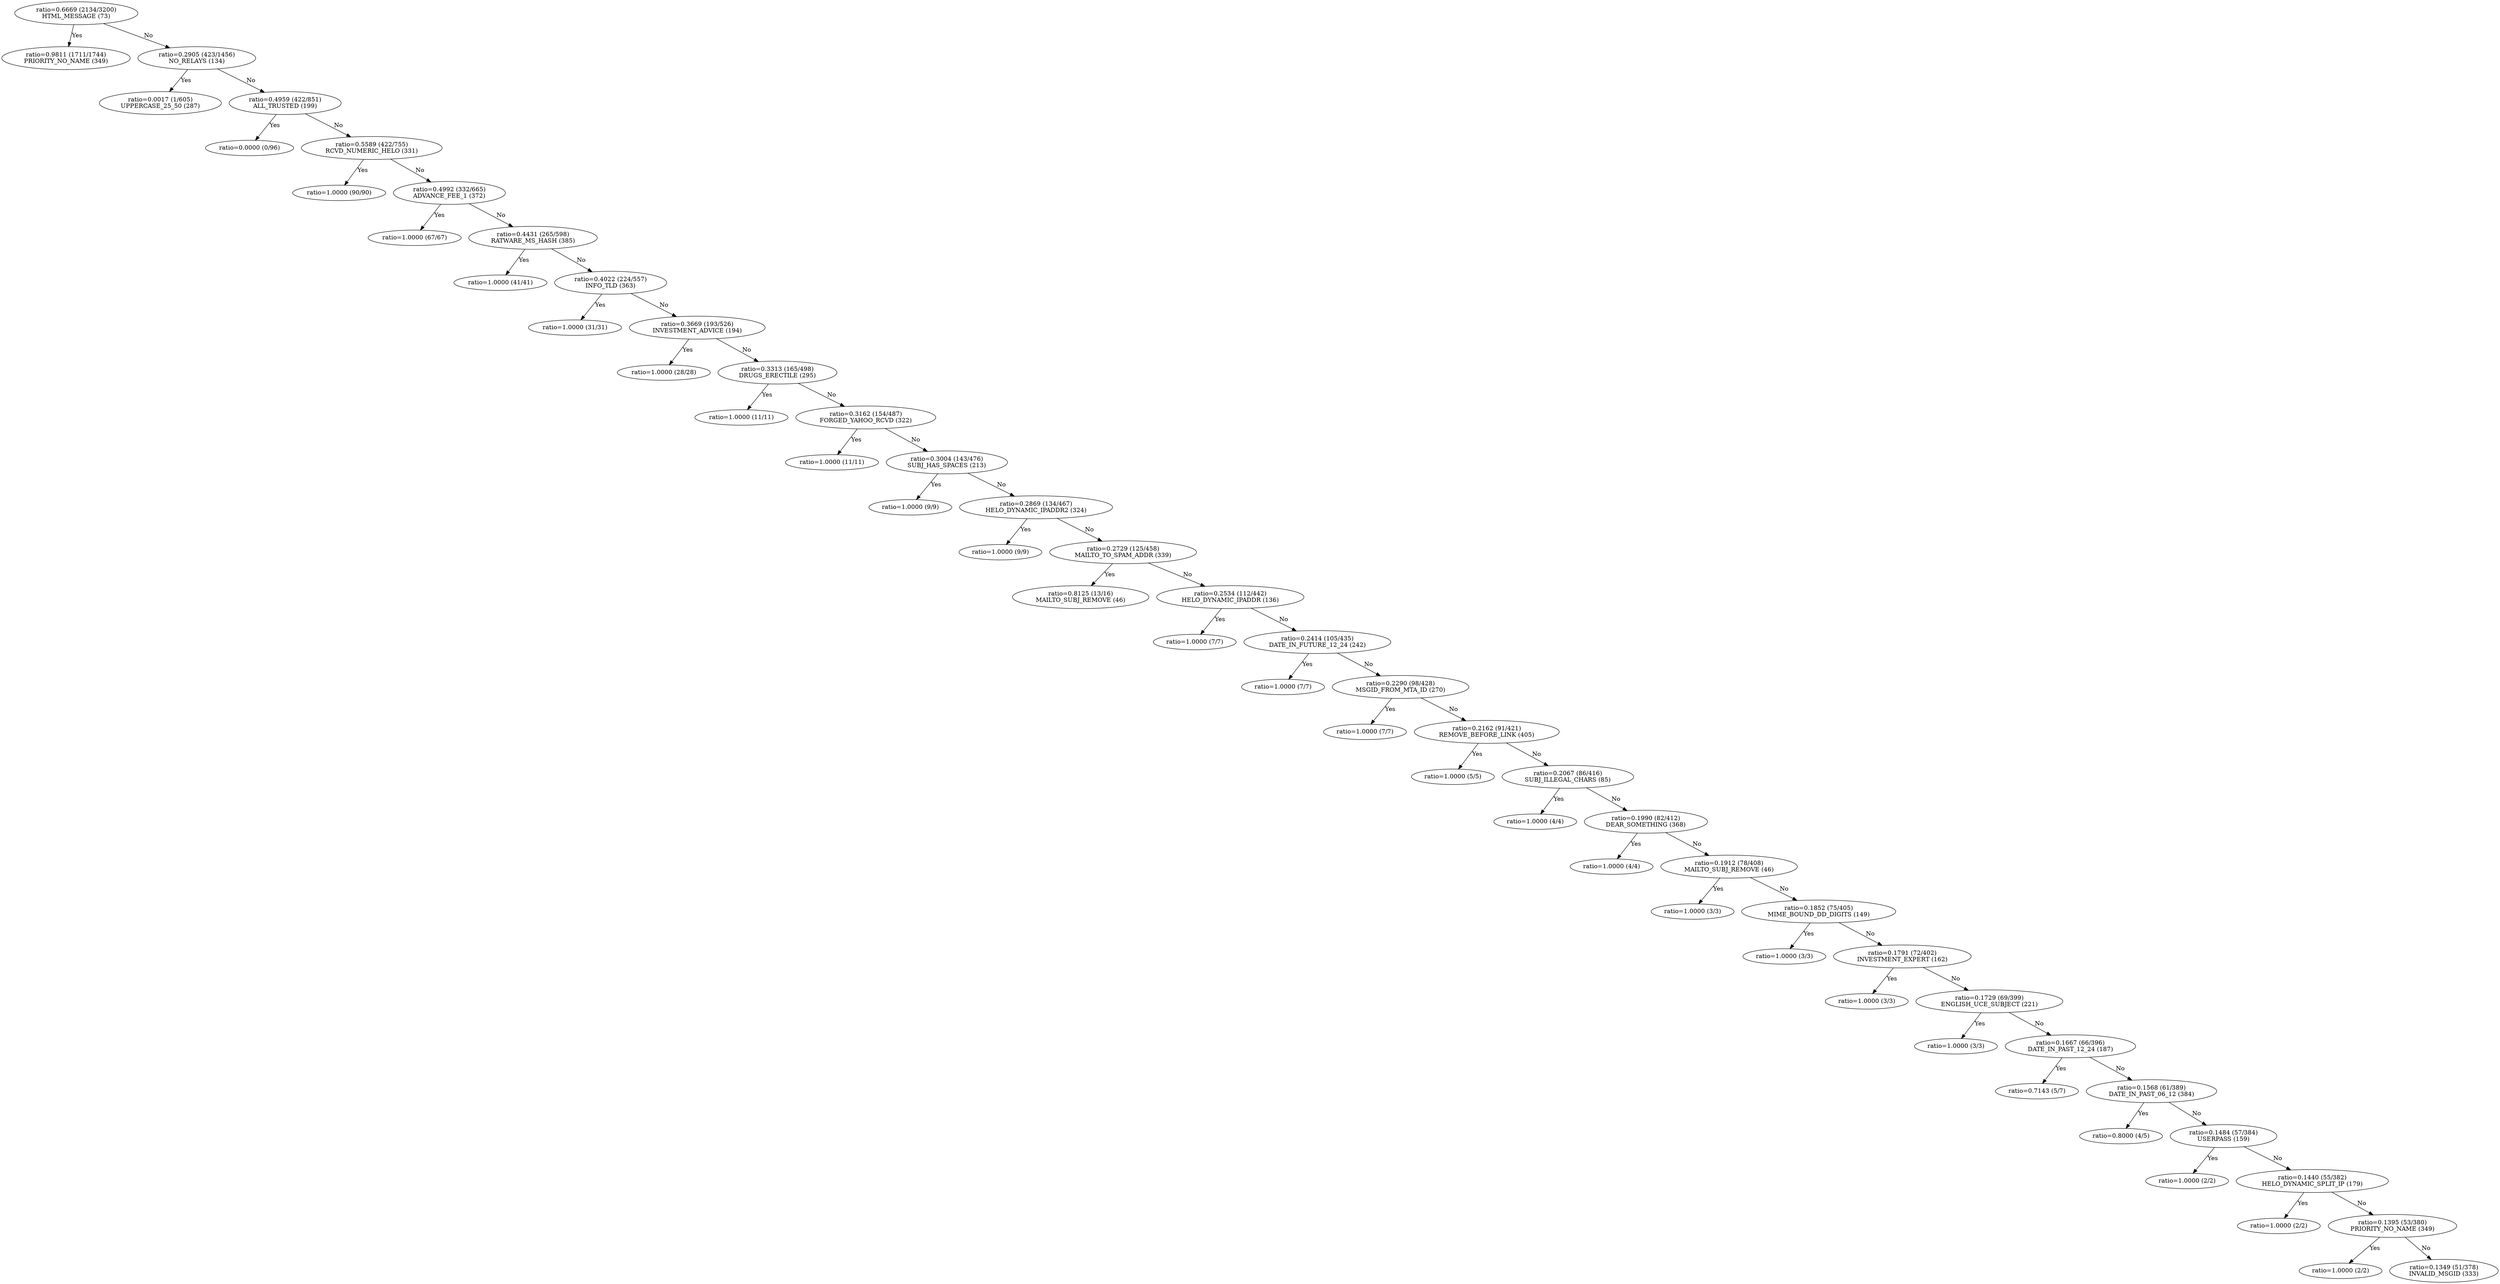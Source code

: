 digraph decisiontree {
n344 [label="ratio=0.6669 (2134/3200)\nHTML_MESSAGE (73)"];

n345 [label="ratio=0.9811 (1711/1744)\nPRIORITY_NO_NAME (349)"];

n344 -> n345 [label=Yes];

n344 -> n442 [label=No];

n442 [label="ratio=0.2905 (423/1456)\nNO_RELAYS (134)"];

n443 [label="ratio=0.0017 (1/605)\nUPPERCASE_25_50 (287)"];

n442 -> n443 [label=Yes];

n442 -> n444 [label=No];

n444 [label="ratio=0.4959 (422/851)\nALL_TRUSTED (199)"];

n445 [label="ratio=0.0000 (0/96)\n"];

n444 -> n445 [label=Yes];

n444 -> n446 [label=No];

n446 [label="ratio=0.5589 (422/755)\nRCVD_NUMERIC_HELO (331)"];

n447 [label="ratio=1.0000 (90/90)\n"];

n446 -> n447 [label=Yes];

n446 -> n448 [label=No];

n448 [label="ratio=0.4992 (332/665)\nADVANCE_FEE_1 (372)"];

n449 [label="ratio=1.0000 (67/67)\n"];

n448 -> n449 [label=Yes];

n448 -> n450 [label=No];

n450 [label="ratio=0.4431 (265/598)\nRATWARE_MS_HASH (385)"];

n451 [label="ratio=1.0000 (41/41)\n"];

n450 -> n451 [label=Yes];

n450 -> n452 [label=No];

n452 [label="ratio=0.4022 (224/557)\nINFO_TLD (363)"];

n453 [label="ratio=1.0000 (31/31)\n"];

n452 -> n453 [label=Yes];

n452 -> n454 [label=No];

n454 [label="ratio=0.3669 (193/526)\nINVESTMENT_ADVICE (194)"];

n455 [label="ratio=1.0000 (28/28)\n"];

n454 -> n455 [label=Yes];

n454 -> n456 [label=No];

n456 [label="ratio=0.3313 (165/498)\nDRUGS_ERECTILE (295)"];

n457 [label="ratio=1.0000 (11/11)\n"];

n456 -> n457 [label=Yes];

n456 -> n458 [label=No];

n458 [label="ratio=0.3162 (154/487)\nFORGED_YAHOO_RCVD (322)"];

n459 [label="ratio=1.0000 (11/11)\n"];

n458 -> n459 [label=Yes];

n458 -> n460 [label=No];

n460 [label="ratio=0.3004 (143/476)\nSUBJ_HAS_SPACES (213)"];

n461 [label="ratio=1.0000 (9/9)\n"];

n460 -> n461 [label=Yes];

n460 -> n462 [label=No];

n462 [label="ratio=0.2869 (134/467)\nHELO_DYNAMIC_IPADDR2 (324)"];

n463 [label="ratio=1.0000 (9/9)\n"];

n462 -> n463 [label=Yes];

n462 -> n464 [label=No];

n464 [label="ratio=0.2729 (125/458)\nMAILTO_TO_SPAM_ADDR (339)"];

n465 [label="ratio=0.8125 (13/16)\nMAILTO_SUBJ_REMOVE (46)"];

n464 -> n465 [label=Yes];

n464 -> n472 [label=No];

n472 [label="ratio=0.2534 (112/442)\nHELO_DYNAMIC_IPADDR (136)"];

n473 [label="ratio=1.0000 (7/7)\n"];

n472 -> n473 [label=Yes];

n472 -> n474 [label=No];

n474 [label="ratio=0.2414 (105/435)\nDATE_IN_FUTURE_12_24 (242)"];

n475 [label="ratio=1.0000 (7/7)\n"];

n474 -> n475 [label=Yes];

n474 -> n476 [label=No];

n476 [label="ratio=0.2290 (98/428)\nMSGID_FROM_MTA_ID (270)"];

n477 [label="ratio=1.0000 (7/7)\n"];

n476 -> n477 [label=Yes];

n476 -> n478 [label=No];

n478 [label="ratio=0.2162 (91/421)\nREMOVE_BEFORE_LINK (405)"];

n479 [label="ratio=1.0000 (5/5)\n"];

n478 -> n479 [label=Yes];

n478 -> n480 [label=No];

n480 [label="ratio=0.2067 (86/416)\nSUBJ_ILLEGAL_CHARS (85)"];

n481 [label="ratio=1.0000 (4/4)\n"];

n480 -> n481 [label=Yes];

n480 -> n482 [label=No];

n482 [label="ratio=0.1990 (82/412)\nDEAR_SOMETHING (368)"];

n483 [label="ratio=1.0000 (4/4)\n"];

n482 -> n483 [label=Yes];

n482 -> n484 [label=No];

n484 [label="ratio=0.1912 (78/408)\nMAILTO_SUBJ_REMOVE (46)"];

n485 [label="ratio=1.0000 (3/3)\n"];

n484 -> n485 [label=Yes];

n484 -> n486 [label=No];

n486 [label="ratio=0.1852 (75/405)\nMIME_BOUND_DD_DIGITS (149)"];

n487 [label="ratio=1.0000 (3/3)\n"];

n486 -> n487 [label=Yes];

n486 -> n488 [label=No];

n488 [label="ratio=0.1791 (72/402)\nINVESTMENT_EXPERT (162)"];

n489 [label="ratio=1.0000 (3/3)\n"];

n488 -> n489 [label=Yes];

n488 -> n490 [label=No];

n490 [label="ratio=0.1729 (69/399)\nENGLISH_UCE_SUBJECT (221)"];

n491 [label="ratio=1.0000 (3/3)\n"];

n490 -> n491 [label=Yes];

n490 -> n492 [label=No];

n492 [label="ratio=0.1667 (66/396)\nDATE_IN_PAST_12_24 (187)"];

n493 [label="ratio=0.7143 (5/7)\n"];

n492 -> n493 [label=Yes];

n492 -> n494 [label=No];

n494 [label="ratio=0.1568 (61/389)\nDATE_IN_PAST_06_12 (384)"];

n495 [label="ratio=0.8000 (4/5)\n"];

n494 -> n495 [label=Yes];

n494 -> n496 [label=No];

n496 [label="ratio=0.1484 (57/384)\nUSERPASS (159)"];

n497 [label="ratio=1.0000 (2/2)\n"];

n496 -> n497 [label=Yes];

n496 -> n498 [label=No];

n498 [label="ratio=0.1440 (55/382)\nHELO_DYNAMIC_SPLIT_IP (179)"];

n499 [label="ratio=1.0000 (2/2)\n"];

n498 -> n499 [label=Yes];

n498 -> n500 [label=No];

n500 [label="ratio=0.1395 (53/380)\nPRIORITY_NO_NAME (349)"];

n501 [label="ratio=1.0000 (2/2)\n"];

n500 -> n501 [label=Yes];

n500 -> n502 [label=No];

n502 [label="ratio=0.1349 (51/378)\nINVALID_MSGID (333)"];

}
